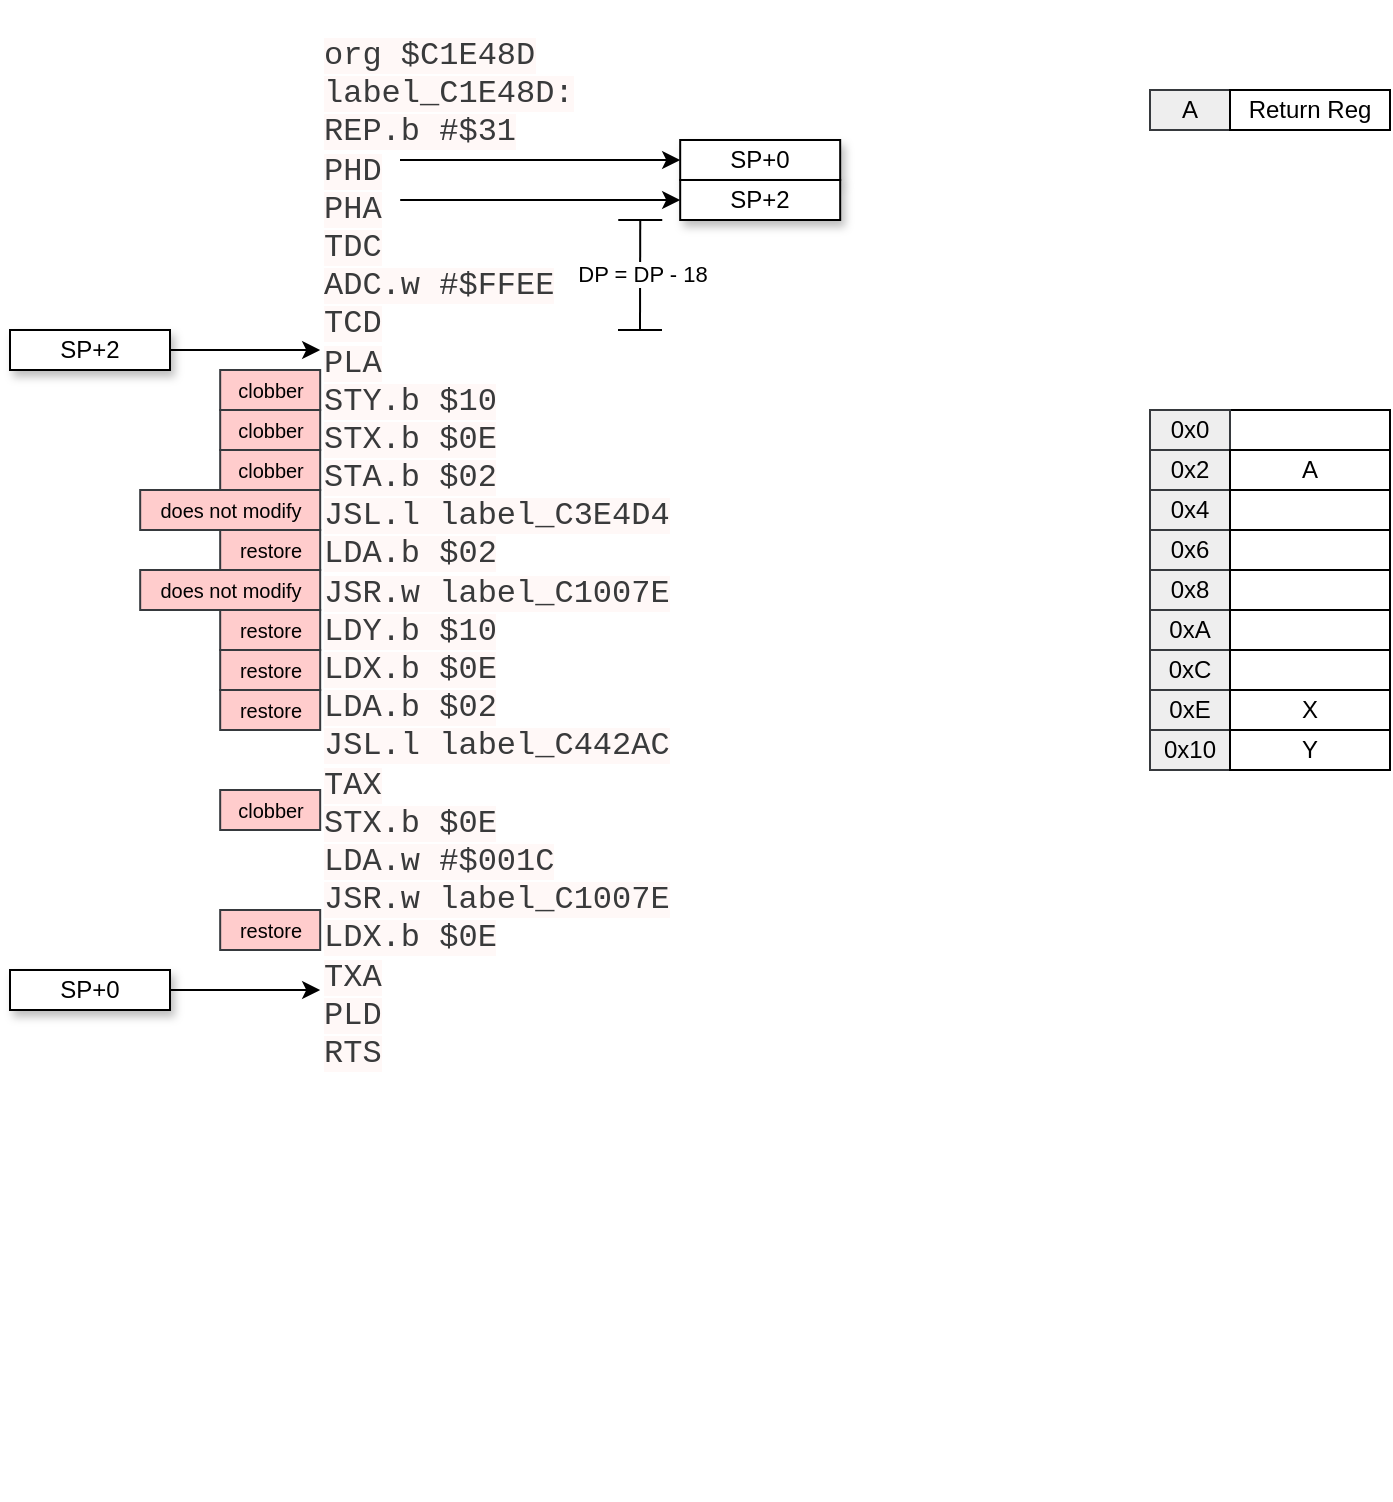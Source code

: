 <mxfile version="21.6.9" type="github">
  <diagram name="Page-1" id="6Zkwd5M3KuAh5QiwCv1M">
    <mxGraphModel dx="1194" dy="691" grid="1" gridSize="10" guides="1" tooltips="1" connect="1" arrows="1" fold="1" page="1" pageScale="1" pageWidth="850" pageHeight="1100" math="0" shadow="0">
      <root>
        <mxCell id="0" />
        <mxCell id="1" parent="0" />
        <mxCell id="ILJzXNznsKejwd8JNXi--1" value="&lt;p style=&quot;line-height: 100%;&quot;&gt;&lt;/p&gt;&lt;div style=&quot;font-style: normal; font-variant-caps: normal; font-weight: normal; letter-spacing: normal; text-align: start; text-indent: 0px; text-transform: none; word-spacing: 0px; -webkit-text-stroke-width: 0px; text-decoration: none; font-family: &amp;quot;IckyTicket Mono&amp;quot;, Menlo, Monaco, &amp;quot;Courier New&amp;quot;, monospace, &amp;quot;PT Mono&amp;quot;, Menlo, Monaco, &amp;quot;Courier New&amp;quot;, monospace; font-size: 16px; line-height: 120%;&quot;&gt;&lt;div style=&quot;line-height: 120%;&quot;&gt;&lt;span style=&quot;background-color: rgb(255, 248, 247);&quot;&gt;&lt;font style=&quot;font-size: 16px;&quot; color=&quot;#393a3b&quot;&gt;org $C1E48D&lt;/font&gt;&lt;/span&gt;&lt;/div&gt;&lt;div style=&quot;line-height: 120%;&quot;&gt;&lt;span style=&quot;background-color: rgb(255, 248, 247);&quot;&gt;&lt;font style=&quot;font-size: 16px;&quot; color=&quot;#393a3b&quot;&gt;label_C1E48D:&lt;/font&gt;&lt;/span&gt;&lt;/div&gt;&lt;div style=&quot;line-height: 120%;&quot;&gt;&lt;span style=&quot;background-color: rgb(255, 248, 247);&quot;&gt;&lt;font style=&quot;font-size: 16px;&quot; color=&quot;#393a3b&quot;&gt;    REP.b #$31&lt;/font&gt;&lt;/span&gt;&lt;/div&gt;&lt;div style=&quot;line-height: 120%;&quot;&gt;&lt;span style=&quot;background-color: rgb(255, 248, 247);&quot;&gt;&lt;font style=&quot;font-size: 16px;&quot; color=&quot;#393a3b&quot;&gt;    PHD&lt;/font&gt;&lt;/span&gt;&lt;/div&gt;&lt;div style=&quot;line-height: 120%;&quot;&gt;&lt;span style=&quot;background-color: rgb(255, 248, 247);&quot;&gt;&lt;font style=&quot;font-size: 16px;&quot; color=&quot;#393a3b&quot;&gt;    PHA&lt;/font&gt;&lt;/span&gt;&lt;/div&gt;&lt;div style=&quot;line-height: 120%;&quot;&gt;&lt;span style=&quot;background-color: rgb(255, 248, 247);&quot;&gt;&lt;font style=&quot;font-size: 16px;&quot; color=&quot;#393a3b&quot;&gt;    TDC&lt;/font&gt;&lt;/span&gt;&lt;/div&gt;&lt;div style=&quot;line-height: 120%;&quot;&gt;&lt;span style=&quot;background-color: rgb(255, 248, 247);&quot;&gt;&lt;font style=&quot;font-size: 16px;&quot; color=&quot;#393a3b&quot;&gt;    ADC.w #$FFEE&lt;/font&gt;&lt;/span&gt;&lt;/div&gt;&lt;div style=&quot;line-height: 120%;&quot;&gt;&lt;span style=&quot;background-color: rgb(255, 248, 247);&quot;&gt;&lt;font style=&quot;font-size: 16px;&quot; color=&quot;#393a3b&quot;&gt;    TCD&lt;/font&gt;&lt;/span&gt;&lt;/div&gt;&lt;div style=&quot;line-height: 120%;&quot;&gt;&lt;span style=&quot;background-color: rgb(255, 248, 247);&quot;&gt;&lt;font style=&quot;font-size: 16px;&quot; color=&quot;#393a3b&quot;&gt;    PLA&lt;/font&gt;&lt;/span&gt;&lt;/div&gt;&lt;div style=&quot;line-height: 120%;&quot;&gt;&lt;span style=&quot;background-color: rgb(255, 248, 247);&quot;&gt;&lt;font style=&quot;font-size: 16px;&quot; color=&quot;#393a3b&quot;&gt;    STY.b $10&lt;/font&gt;&lt;/span&gt;&lt;/div&gt;&lt;div style=&quot;line-height: 120%;&quot;&gt;&lt;span style=&quot;background-color: rgb(255, 248, 247);&quot;&gt;&lt;font style=&quot;font-size: 16px;&quot; color=&quot;#393a3b&quot;&gt;    STX.b $0E&lt;/font&gt;&lt;/span&gt;&lt;/div&gt;&lt;div style=&quot;line-height: 120%;&quot;&gt;&lt;span style=&quot;background-color: rgb(255, 248, 247);&quot;&gt;&lt;font style=&quot;font-size: 16px;&quot; color=&quot;#393a3b&quot;&gt;    STA.b $02&lt;/font&gt;&lt;/span&gt;&lt;/div&gt;&lt;div style=&quot;line-height: 120%;&quot;&gt;&lt;span style=&quot;background-color: rgb(255, 248, 247);&quot;&gt;&lt;font style=&quot;font-size: 16px;&quot; color=&quot;#393a3b&quot;&gt;    JSL.l label_C3E4D4&lt;/font&gt;&lt;/span&gt;&lt;/div&gt;&lt;div style=&quot;line-height: 120%;&quot;&gt;&lt;span style=&quot;background-color: rgb(255, 248, 247);&quot;&gt;&lt;font style=&quot;font-size: 16px;&quot; color=&quot;#393a3b&quot;&gt;    LDA.b $02&lt;/font&gt;&lt;/span&gt;&lt;/div&gt;&lt;div style=&quot;line-height: 120%;&quot;&gt;&lt;span style=&quot;background-color: rgb(255, 248, 247);&quot;&gt;&lt;font style=&quot;font-size: 16px;&quot; color=&quot;#393a3b&quot;&gt;    JSR.w label_C1007E&lt;/font&gt;&lt;/span&gt;&lt;/div&gt;&lt;div style=&quot;line-height: 120%;&quot;&gt;&lt;span style=&quot;background-color: rgb(255, 248, 247);&quot;&gt;&lt;font style=&quot;font-size: 16px;&quot; color=&quot;#393a3b&quot;&gt;    LDY.b $10&lt;/font&gt;&lt;/span&gt;&lt;/div&gt;&lt;div style=&quot;line-height: 120%;&quot;&gt;&lt;span style=&quot;background-color: rgb(255, 248, 247);&quot;&gt;&lt;font style=&quot;font-size: 16px;&quot; color=&quot;#393a3b&quot;&gt;    LDX.b $0E&lt;/font&gt;&lt;/span&gt;&lt;/div&gt;&lt;div style=&quot;line-height: 120%;&quot;&gt;&lt;span style=&quot;background-color: rgb(255, 248, 247);&quot;&gt;&lt;font style=&quot;font-size: 16px;&quot; color=&quot;#393a3b&quot;&gt;    LDA.b $02&lt;/font&gt;&lt;/span&gt;&lt;/div&gt;&lt;div style=&quot;line-height: 120%;&quot;&gt;&lt;span style=&quot;background-color: rgb(255, 248, 247);&quot;&gt;&lt;font style=&quot;font-size: 16px;&quot; color=&quot;#393a3b&quot;&gt;    JSL.l label_C442AC&lt;/font&gt;&lt;/span&gt;&lt;/div&gt;&lt;div style=&quot;line-height: 120%;&quot;&gt;&lt;span style=&quot;background-color: rgb(255, 248, 247);&quot;&gt;&lt;font style=&quot;font-size: 16px;&quot; color=&quot;#393a3b&quot;&gt;    TAX&lt;/font&gt;&lt;/span&gt;&lt;/div&gt;&lt;div style=&quot;line-height: 120%;&quot;&gt;&lt;span style=&quot;background-color: rgb(255, 248, 247);&quot;&gt;&lt;font style=&quot;font-size: 16px;&quot; color=&quot;#393a3b&quot;&gt;    STX.b $0E&lt;/font&gt;&lt;/span&gt;&lt;/div&gt;&lt;div style=&quot;line-height: 120%;&quot;&gt;&lt;span style=&quot;background-color: rgb(255, 248, 247);&quot;&gt;&lt;font style=&quot;font-size: 16px;&quot; color=&quot;#393a3b&quot;&gt;    LDA.w #$001C&lt;/font&gt;&lt;/span&gt;&lt;/div&gt;&lt;div style=&quot;line-height: 120%;&quot;&gt;&lt;span style=&quot;background-color: rgb(255, 248, 247);&quot;&gt;&lt;font style=&quot;font-size: 16px;&quot; color=&quot;#393a3b&quot;&gt;    JSR.w label_C1007E&lt;/font&gt;&lt;/span&gt;&lt;/div&gt;&lt;div style=&quot;line-height: 120%;&quot;&gt;&lt;span style=&quot;background-color: rgb(255, 248, 247);&quot;&gt;&lt;font style=&quot;font-size: 16px;&quot; color=&quot;#393a3b&quot;&gt;    LDX.b $0E&lt;/font&gt;&lt;/span&gt;&lt;/div&gt;&lt;div style=&quot;line-height: 120%;&quot;&gt;&lt;span style=&quot;background-color: rgb(255, 248, 247);&quot;&gt;&lt;font style=&quot;font-size: 16px;&quot; color=&quot;#393a3b&quot;&gt;    TXA&lt;/font&gt;&lt;/span&gt;&lt;/div&gt;&lt;div style=&quot;line-height: 120%;&quot;&gt;&lt;span style=&quot;background-color: rgb(255, 248, 247);&quot;&gt;&lt;font style=&quot;font-size: 16px;&quot; color=&quot;#393a3b&quot;&gt;    PLD&lt;/font&gt;&lt;/span&gt;&lt;/div&gt;&lt;div style=&quot;line-height: 120%;&quot;&gt;&lt;span style=&quot;background-color: rgb(255, 248, 247);&quot;&gt;&lt;font style=&quot;font-size: 16px;&quot; color=&quot;#393a3b&quot;&gt;    RTS&lt;/font&gt;&lt;/span&gt;&lt;/div&gt;&lt;/div&gt;&lt;p&gt;&lt;/p&gt;" style="text;whiteSpace=wrap;html=1;spacingBottom=0;spacingTop=0;" vertex="1" parent="1">
          <mxGeometry x="265.09" y="155" width="230" height="750" as="geometry" />
        </mxCell>
        <mxCell id="ILJzXNznsKejwd8JNXi--3" value="SP+0" style="rounded=0;whiteSpace=wrap;html=1;shadow=1;" vertex="1" parent="1">
          <mxGeometry x="445.09" y="225" width="80" height="20" as="geometry" />
        </mxCell>
        <mxCell id="ILJzXNznsKejwd8JNXi--4" value="SP+2" style="rounded=0;whiteSpace=wrap;html=1;shadow=1;" vertex="1" parent="1">
          <mxGeometry x="445.09" y="245" width="80" height="20" as="geometry" />
        </mxCell>
        <mxCell id="ILJzXNznsKejwd8JNXi--13" value="" style="endArrow=classic;html=1;rounded=0;entryX=0.783;entryY=0.12;entryDx=0;entryDy=0;entryPerimeter=0;" edge="1" parent="1">
          <mxGeometry width="50" height="50" relative="1" as="geometry">
            <mxPoint x="305" y="235" as="sourcePoint" />
            <mxPoint x="445.09" y="235.0" as="targetPoint" />
            <Array as="points" />
          </mxGeometry>
        </mxCell>
        <mxCell id="ILJzXNznsKejwd8JNXi--18" value="" style="endArrow=baseDash;startArrow=baseDash;html=1;rounded=0;startFill=0;endFill=0;endSize=20;startSize=20;" edge="1" parent="1">
          <mxGeometry width="50" height="50" relative="1" as="geometry">
            <mxPoint x="425" y="320" as="sourcePoint" />
            <mxPoint x="425.12" y="265" as="targetPoint" />
          </mxGeometry>
        </mxCell>
        <mxCell id="ILJzXNznsKejwd8JNXi--22" value="DP = DP -&amp;nbsp;18" style="edgeLabel;html=1;align=center;verticalAlign=middle;resizable=0;points=[];" vertex="1" connectable="0" parent="ILJzXNznsKejwd8JNXi--18">
          <mxGeometry x="0.043" y="-1" relative="1" as="geometry">
            <mxPoint as="offset" />
          </mxGeometry>
        </mxCell>
        <mxCell id="ILJzXNznsKejwd8JNXi--23" value="" style="rounded=0;whiteSpace=wrap;html=1;" vertex="1" parent="1">
          <mxGeometry x="720" y="360" width="80" height="20" as="geometry" />
        </mxCell>
        <mxCell id="ILJzXNznsKejwd8JNXi--24" value="0x0" style="rounded=0;whiteSpace=wrap;html=1;fillColor=#eeeeee;strokeColor=#36393d;" vertex="1" parent="1">
          <mxGeometry x="680" y="360" width="40" height="20" as="geometry" />
        </mxCell>
        <mxCell id="ILJzXNznsKejwd8JNXi--27" value="0x2" style="rounded=0;whiteSpace=wrap;html=1;fillColor=#eeeeee;strokeColor=#36393d;" vertex="1" parent="1">
          <mxGeometry x="680" y="380" width="40" height="20" as="geometry" />
        </mxCell>
        <mxCell id="ILJzXNznsKejwd8JNXi--28" value="0x4" style="rounded=0;whiteSpace=wrap;html=1;fillColor=#eeeeee;strokeColor=#36393d;" vertex="1" parent="1">
          <mxGeometry x="680" y="400" width="40" height="20" as="geometry" />
        </mxCell>
        <mxCell id="ILJzXNznsKejwd8JNXi--29" value="0x6" style="rounded=0;whiteSpace=wrap;html=1;fillColor=#eeeeee;strokeColor=#36393d;" vertex="1" parent="1">
          <mxGeometry x="680" y="420" width="40" height="20" as="geometry" />
        </mxCell>
        <mxCell id="ILJzXNznsKejwd8JNXi--30" value="0x8" style="rounded=0;whiteSpace=wrap;html=1;fillColor=#eeeeee;strokeColor=#36393d;" vertex="1" parent="1">
          <mxGeometry x="680" y="440" width="40" height="20" as="geometry" />
        </mxCell>
        <mxCell id="ILJzXNznsKejwd8JNXi--31" value="0xA" style="rounded=0;whiteSpace=wrap;html=1;fillColor=#eeeeee;strokeColor=#36393d;" vertex="1" parent="1">
          <mxGeometry x="680" y="460" width="40" height="20" as="geometry" />
        </mxCell>
        <mxCell id="ILJzXNznsKejwd8JNXi--32" value="0xC" style="rounded=0;whiteSpace=wrap;html=1;fillColor=#eeeeee;strokeColor=#36393d;" vertex="1" parent="1">
          <mxGeometry x="680" y="480" width="40" height="20" as="geometry" />
        </mxCell>
        <mxCell id="ILJzXNznsKejwd8JNXi--33" value="0xE" style="rounded=0;whiteSpace=wrap;html=1;fillColor=#eeeeee;strokeColor=#36393d;" vertex="1" parent="1">
          <mxGeometry x="680" y="500" width="40" height="20" as="geometry" />
        </mxCell>
        <mxCell id="ILJzXNznsKejwd8JNXi--34" value="0x10" style="rounded=0;whiteSpace=wrap;html=1;fillColor=#eeeeee;strokeColor=#36393d;" vertex="1" parent="1">
          <mxGeometry x="680" y="520" width="40" height="20" as="geometry" />
        </mxCell>
        <mxCell id="ILJzXNznsKejwd8JNXi--35" value="A" style="rounded=0;whiteSpace=wrap;html=1;" vertex="1" parent="1">
          <mxGeometry x="720" y="380" width="80" height="20" as="geometry" />
        </mxCell>
        <mxCell id="ILJzXNznsKejwd8JNXi--37" value="" style="rounded=0;whiteSpace=wrap;html=1;" vertex="1" parent="1">
          <mxGeometry x="720" y="400" width="80" height="20" as="geometry" />
        </mxCell>
        <mxCell id="ILJzXNznsKejwd8JNXi--38" value="" style="rounded=0;whiteSpace=wrap;html=1;" vertex="1" parent="1">
          <mxGeometry x="720" y="420" width="80" height="20" as="geometry" />
        </mxCell>
        <mxCell id="ILJzXNznsKejwd8JNXi--39" value="" style="rounded=0;whiteSpace=wrap;html=1;" vertex="1" parent="1">
          <mxGeometry x="720" y="440" width="80" height="20" as="geometry" />
        </mxCell>
        <mxCell id="ILJzXNznsKejwd8JNXi--40" value="" style="rounded=0;whiteSpace=wrap;html=1;" vertex="1" parent="1">
          <mxGeometry x="720" y="460" width="80" height="20" as="geometry" />
        </mxCell>
        <mxCell id="ILJzXNznsKejwd8JNXi--41" value="" style="rounded=0;whiteSpace=wrap;html=1;" vertex="1" parent="1">
          <mxGeometry x="720" y="480" width="80" height="20" as="geometry" />
        </mxCell>
        <mxCell id="ILJzXNznsKejwd8JNXi--42" value="X" style="rounded=0;whiteSpace=wrap;html=1;" vertex="1" parent="1">
          <mxGeometry x="720" y="500" width="80" height="20" as="geometry" />
        </mxCell>
        <mxCell id="ILJzXNznsKejwd8JNXi--43" value="Y" style="rounded=0;whiteSpace=wrap;html=1;" vertex="1" parent="1">
          <mxGeometry x="720" y="520" width="80" height="20" as="geometry" />
        </mxCell>
        <mxCell id="ILJzXNznsKejwd8JNXi--44" value="&lt;font style=&quot;font-size: 10px;&quot;&gt;clobber&lt;/font&gt;" style="text;html=1;align=center;verticalAlign=middle;resizable=0;points=[];autosize=1;strokeColor=#36393d;fillColor=#ffcccc;spacing=0;fontSize=10;rounded=0;glass=0;shadow=0;" vertex="1" parent="1">
          <mxGeometry x="215.09" y="340" width="50" height="20" as="geometry" />
        </mxCell>
        <mxCell id="ILJzXNznsKejwd8JNXi--46" value="&lt;font style=&quot;font-size: 10px;&quot;&gt;clobber&lt;/font&gt;" style="text;html=1;align=center;verticalAlign=middle;resizable=0;points=[];autosize=1;strokeColor=#36393d;fillColor=#ffcccc;spacing=0;fontSize=10;rounded=0;glass=0;shadow=0;" vertex="1" parent="1">
          <mxGeometry x="215.09" y="360" width="50" height="20" as="geometry" />
        </mxCell>
        <mxCell id="ILJzXNznsKejwd8JNXi--47" value="&lt;font style=&quot;font-size: 10px;&quot;&gt;clobber&lt;/font&gt;" style="text;html=1;align=center;verticalAlign=middle;resizable=0;points=[];autosize=1;strokeColor=#36393d;fillColor=#ffcccc;spacing=0;fontSize=10;rounded=0;glass=0;shadow=0;" vertex="1" parent="1">
          <mxGeometry x="215.09" y="380" width="50" height="20" as="geometry" />
        </mxCell>
        <mxCell id="ILJzXNznsKejwd8JNXi--48" value="&lt;font style=&quot;font-size: 10px;&quot;&gt;does not modify&lt;/font&gt;" style="text;html=1;align=center;verticalAlign=middle;resizable=0;points=[];autosize=1;strokeColor=#36393d;fillColor=#ffcccc;spacing=0;fontSize=10;rounded=0;glass=0;shadow=0;" vertex="1" parent="1">
          <mxGeometry x="175.09" y="400" width="90" height="20" as="geometry" />
        </mxCell>
        <mxCell id="ILJzXNznsKejwd8JNXi--49" value="&lt;font style=&quot;font-size: 10px;&quot;&gt;restore&lt;/font&gt;" style="text;html=1;align=center;verticalAlign=middle;resizable=0;points=[];autosize=1;strokeColor=#36393d;fillColor=#ffcccc;spacing=0;fontSize=10;rounded=0;glass=0;shadow=0;" vertex="1" parent="1">
          <mxGeometry x="215.09" y="420" width="50" height="20" as="geometry" />
        </mxCell>
        <mxCell id="ILJzXNznsKejwd8JNXi--50" value="&lt;font style=&quot;font-size: 10px;&quot;&gt;does not modify&lt;/font&gt;" style="text;html=1;align=center;verticalAlign=middle;resizable=0;points=[];autosize=1;strokeColor=#36393d;fillColor=#ffcccc;spacing=0;fontSize=10;rounded=0;glass=0;shadow=0;" vertex="1" parent="1">
          <mxGeometry x="175.09" y="440" width="90" height="20" as="geometry" />
        </mxCell>
        <mxCell id="ILJzXNznsKejwd8JNXi--51" value="&lt;font style=&quot;font-size: 10px;&quot;&gt;restore&lt;/font&gt;" style="text;html=1;align=center;verticalAlign=middle;resizable=0;points=[];autosize=1;strokeColor=#36393d;fillColor=#ffcccc;spacing=0;fontSize=10;rounded=0;glass=0;shadow=0;" vertex="1" parent="1">
          <mxGeometry x="215.09" y="460" width="50" height="20" as="geometry" />
        </mxCell>
        <mxCell id="ILJzXNznsKejwd8JNXi--52" value="&lt;font style=&quot;font-size: 10px;&quot;&gt;restore&lt;/font&gt;" style="text;html=1;align=center;verticalAlign=middle;resizable=0;points=[];autosize=1;strokeColor=#36393d;fillColor=#ffcccc;spacing=0;fontSize=10;rounded=0;glass=0;shadow=0;" vertex="1" parent="1">
          <mxGeometry x="215.09" y="480" width="50" height="20" as="geometry" />
        </mxCell>
        <mxCell id="ILJzXNznsKejwd8JNXi--53" value="&lt;font style=&quot;font-size: 10px;&quot;&gt;restore&lt;/font&gt;" style="text;html=1;align=center;verticalAlign=middle;resizable=0;points=[];autosize=1;strokeColor=#36393d;fillColor=#ffcccc;spacing=0;fontSize=10;rounded=0;glass=0;shadow=0;" vertex="1" parent="1">
          <mxGeometry x="215.09" y="500" width="50" height="20" as="geometry" />
        </mxCell>
        <mxCell id="ILJzXNznsKejwd8JNXi--54" value="A" style="whiteSpace=wrap;html=1;fillColor=#eeeeee;strokeColor=#36393d;" vertex="1" parent="1">
          <mxGeometry x="680" y="200" width="40" height="20" as="geometry" />
        </mxCell>
        <mxCell id="ILJzXNznsKejwd8JNXi--55" value="Return Reg" style="whiteSpace=wrap;html=1;" vertex="1" parent="1">
          <mxGeometry x="720" y="200" width="80" height="20" as="geometry" />
        </mxCell>
        <mxCell id="ILJzXNznsKejwd8JNXi--56" value="" style="endArrow=classic;html=1;rounded=0;entryX=0.783;entryY=0.12;entryDx=0;entryDy=0;entryPerimeter=0;" edge="1" parent="1">
          <mxGeometry width="50" height="50" relative="1" as="geometry">
            <mxPoint x="305.09" y="255" as="sourcePoint" />
            <mxPoint x="445.09" y="255" as="targetPoint" />
            <Array as="points" />
          </mxGeometry>
        </mxCell>
        <mxCell id="ILJzXNznsKejwd8JNXi--57" value="SP+2" style="rounded=0;whiteSpace=wrap;html=1;shadow=1;" vertex="1" parent="1">
          <mxGeometry x="110.0" y="320" width="80" height="20" as="geometry" />
        </mxCell>
        <mxCell id="ILJzXNznsKejwd8JNXi--58" value="" style="endArrow=classic;html=1;rounded=0;entryX=0.783;entryY=0.12;entryDx=0;entryDy=0;entryPerimeter=0;exitX=1;exitY=0.5;exitDx=0;exitDy=0;" edge="1" parent="1" source="ILJzXNznsKejwd8JNXi--57">
          <mxGeometry width="50" height="50" relative="1" as="geometry">
            <mxPoint x="200" y="329.5" as="sourcePoint" />
            <mxPoint x="265.09" y="330.0" as="targetPoint" />
            <Array as="points" />
          </mxGeometry>
        </mxCell>
        <mxCell id="ILJzXNznsKejwd8JNXi--59" value="SP+0" style="rounded=0;whiteSpace=wrap;html=1;shadow=1;" vertex="1" parent="1">
          <mxGeometry x="110.0" y="640" width="80" height="20" as="geometry" />
        </mxCell>
        <mxCell id="ILJzXNznsKejwd8JNXi--60" value="" style="endArrow=classic;html=1;rounded=0;entryX=0.783;entryY=0.12;entryDx=0;entryDy=0;entryPerimeter=0;exitX=1;exitY=0.5;exitDx=0;exitDy=0;" edge="1" parent="1" source="ILJzXNznsKejwd8JNXi--59">
          <mxGeometry width="50" height="50" relative="1" as="geometry">
            <mxPoint x="200" y="649.5" as="sourcePoint" />
            <mxPoint x="265.09" y="650.0" as="targetPoint" />
            <Array as="points" />
          </mxGeometry>
        </mxCell>
        <mxCell id="ILJzXNznsKejwd8JNXi--61" value="&lt;font style=&quot;font-size: 10px;&quot;&gt;clobber&lt;/font&gt;" style="text;html=1;align=center;verticalAlign=middle;resizable=0;points=[];autosize=1;strokeColor=#36393d;fillColor=#ffcccc;spacing=0;fontSize=10;rounded=0;glass=0;shadow=0;" vertex="1" parent="1">
          <mxGeometry x="215.09" y="550" width="50" height="20" as="geometry" />
        </mxCell>
        <mxCell id="ILJzXNznsKejwd8JNXi--62" value="&lt;font style=&quot;font-size: 10px;&quot;&gt;restore&lt;/font&gt;" style="text;html=1;align=center;verticalAlign=middle;resizable=0;points=[];autosize=1;strokeColor=#36393d;fillColor=#ffcccc;spacing=0;fontSize=10;rounded=0;glass=0;shadow=0;" vertex="1" parent="1">
          <mxGeometry x="215.09" y="610" width="50" height="20" as="geometry" />
        </mxCell>
      </root>
    </mxGraphModel>
  </diagram>
</mxfile>
